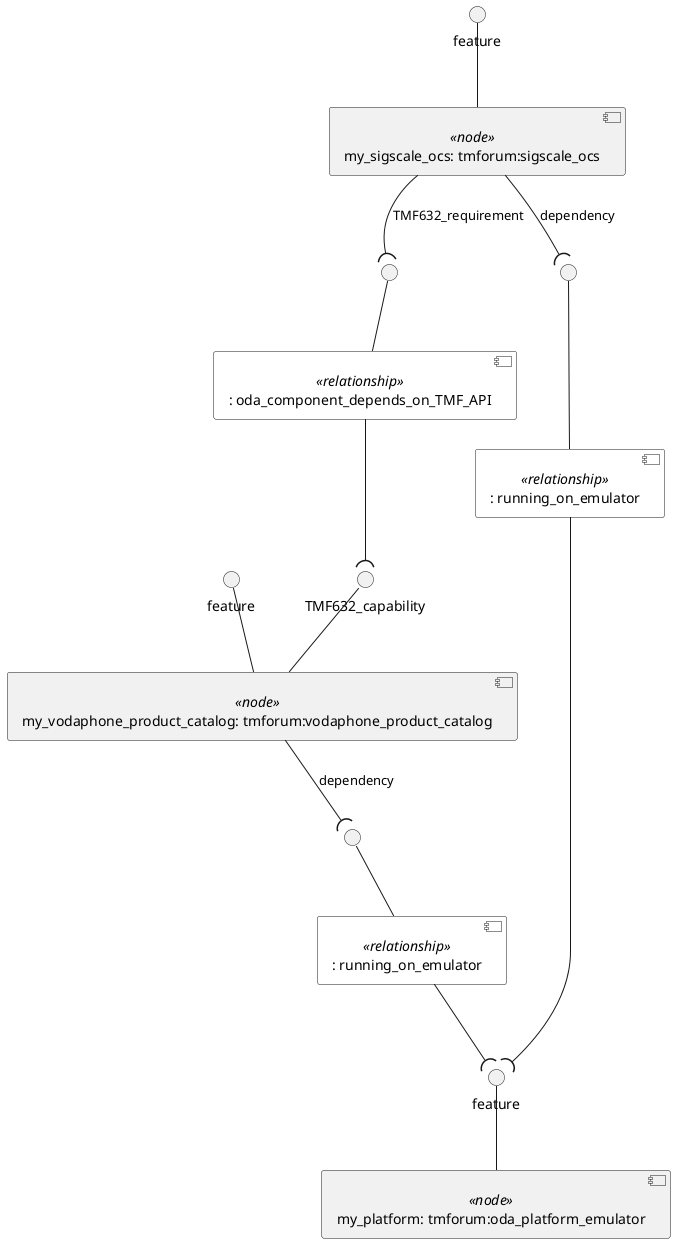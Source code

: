 @startuml
skinparam componentStyle uml2
skinparam component {
  backgroundColor<<relationship>> White
}

component "my_platform: tmforum:oda_platform_emulator" <<node>> as node_my_platform
interface "feature" as node_my_platform_feature
node_my_platform_feature -- node_my_platform

component "my_sigscale_ocs: tmforum:sigscale_ocs" <<node>> as node_my_sigscale_ocs
interface "feature" as node_my_sigscale_ocs_feature
node_my_sigscale_ocs_feature -- node_my_sigscale_ocs
component ": running_on_emulator" <<relationship>> as node_my_sigscale_ocs_dependency_relationship0
interface " " as node_my_sigscale_ocs_dependency_relationship0_source
node_my_sigscale_ocs_dependency_relationship0_source -- node_my_sigscale_ocs_dependency_relationship0
node_my_sigscale_ocs --( node_my_sigscale_ocs_dependency_relationship0_source : dependency
component ": oda_component_depends_on_TMF_API" <<relationship>> as node_my_sigscale_ocs_TMF632_requirement_relationship1
interface " " as node_my_sigscale_ocs_TMF632_requirement_relationship1_source
node_my_sigscale_ocs_TMF632_requirement_relationship1_source -- node_my_sigscale_ocs_TMF632_requirement_relationship1
node_my_sigscale_ocs --( node_my_sigscale_ocs_TMF632_requirement_relationship1_source : TMF632_requirement

component "my_vodaphone_product_catalog: tmforum:vodaphone_product_catalog" <<node>> as node_my_vodaphone_product_catalog
interface "feature" as node_my_vodaphone_product_catalog_feature
node_my_vodaphone_product_catalog_feature -- node_my_vodaphone_product_catalog
interface "TMF632_capability" as node_my_vodaphone_product_catalog_TMF632_capability
node_my_vodaphone_product_catalog_TMF632_capability -- node_my_vodaphone_product_catalog
component ": running_on_emulator" <<relationship>> as node_my_vodaphone_product_catalog_dependency_relationship0
interface " " as node_my_vodaphone_product_catalog_dependency_relationship0_source
node_my_vodaphone_product_catalog_dependency_relationship0_source -- node_my_vodaphone_product_catalog_dependency_relationship0
node_my_vodaphone_product_catalog --( node_my_vodaphone_product_catalog_dependency_relationship0_source : dependency

node_my_sigscale_ocs_dependency_relationship0 --( node_my_platform_feature
node_my_sigscale_ocs_TMF632_requirement_relationship1 --( node_my_vodaphone_product_catalog_TMF632_capability
node_my_vodaphone_product_catalog_dependency_relationship0 --( node_my_platform_feature
@enduml
